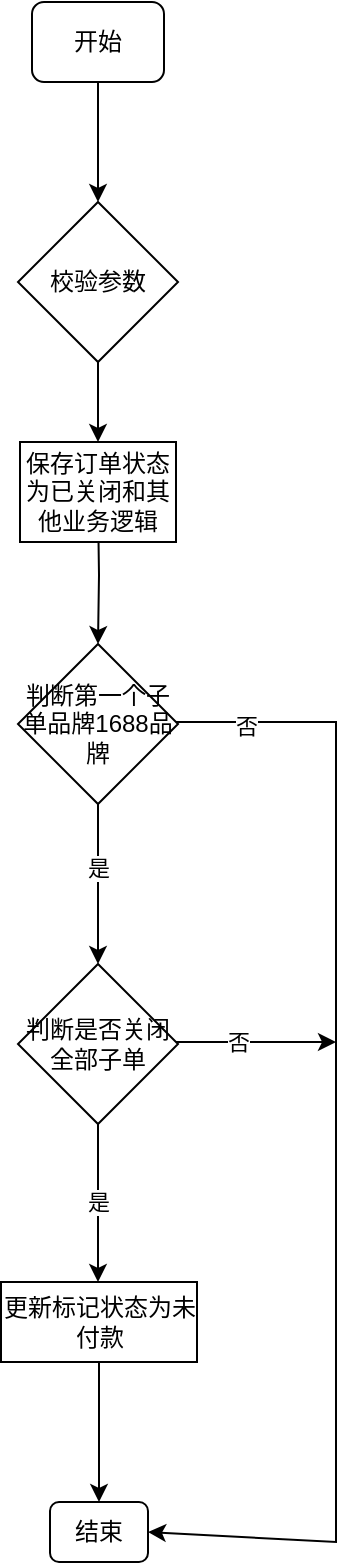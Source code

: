 <mxfile version="22.1.5" type="github">
  <diagram name="第 1 页" id="w4uAbtP3usEqgWqb5Ate">
    <mxGraphModel dx="1114" dy="570" grid="1" gridSize="10" guides="1" tooltips="1" connect="1" arrows="1" fold="1" page="1" pageScale="1" pageWidth="827" pageHeight="1169" math="0" shadow="0">
      <root>
        <mxCell id="0" />
        <mxCell id="1" parent="0" />
        <mxCell id="p0QRIdlZLyWrfr8-W0Tb-1" value="开始" style="rounded=1;whiteSpace=wrap;html=1;" vertex="1" parent="1">
          <mxGeometry x="368" y="30" width="66" height="40" as="geometry" />
        </mxCell>
        <mxCell id="p0QRIdlZLyWrfr8-W0Tb-6" value="" style="edgeStyle=orthogonalEdgeStyle;rounded=0;orthogonalLoop=1;jettySize=auto;html=1;" edge="1" parent="1" target="p0QRIdlZLyWrfr8-W0Tb-5">
          <mxGeometry relative="1" as="geometry">
            <mxPoint x="401" y="281" as="sourcePoint" />
          </mxGeometry>
        </mxCell>
        <mxCell id="p0QRIdlZLyWrfr8-W0Tb-16" value="" style="edgeStyle=orthogonalEdgeStyle;rounded=0;orthogonalLoop=1;jettySize=auto;html=1;" edge="1" parent="1" source="p0QRIdlZLyWrfr8-W0Tb-3" target="p0QRIdlZLyWrfr8-W0Tb-15">
          <mxGeometry relative="1" as="geometry" />
        </mxCell>
        <mxCell id="p0QRIdlZLyWrfr8-W0Tb-3" value="校验参数" style="rhombus;whiteSpace=wrap;html=1;" vertex="1" parent="1">
          <mxGeometry x="361" y="130" width="80" height="80" as="geometry" />
        </mxCell>
        <mxCell id="p0QRIdlZLyWrfr8-W0Tb-4" value="" style="endArrow=classic;html=1;rounded=0;entryX=0.5;entryY=0;entryDx=0;entryDy=0;exitX=0.5;exitY=1;exitDx=0;exitDy=0;" edge="1" parent="1" source="p0QRIdlZLyWrfr8-W0Tb-1" target="p0QRIdlZLyWrfr8-W0Tb-3">
          <mxGeometry width="50" height="50" relative="1" as="geometry">
            <mxPoint x="410" y="90" as="sourcePoint" />
            <mxPoint x="460" y="40" as="targetPoint" />
          </mxGeometry>
        </mxCell>
        <mxCell id="p0QRIdlZLyWrfr8-W0Tb-10" value="" style="edgeStyle=orthogonalEdgeStyle;rounded=0;orthogonalLoop=1;jettySize=auto;html=1;" edge="1" parent="1" source="p0QRIdlZLyWrfr8-W0Tb-5" target="p0QRIdlZLyWrfr8-W0Tb-9">
          <mxGeometry relative="1" as="geometry" />
        </mxCell>
        <mxCell id="p0QRIdlZLyWrfr8-W0Tb-11" value="是" style="edgeLabel;html=1;align=center;verticalAlign=middle;resizable=0;points=[];" vertex="1" connectable="0" parent="p0QRIdlZLyWrfr8-W0Tb-10">
          <mxGeometry x="-0.2" y="-3" relative="1" as="geometry">
            <mxPoint x="3" as="offset" />
          </mxGeometry>
        </mxCell>
        <mxCell id="p0QRIdlZLyWrfr8-W0Tb-5" value="判断第一个子单品牌1688品牌" style="rhombus;whiteSpace=wrap;html=1;" vertex="1" parent="1">
          <mxGeometry x="361" y="351" width="80" height="80" as="geometry" />
        </mxCell>
        <mxCell id="p0QRIdlZLyWrfr8-W0Tb-9" value="判断是否关闭全部子单" style="rhombus;whiteSpace=wrap;html=1;" vertex="1" parent="1">
          <mxGeometry x="361" y="511" width="80" height="80" as="geometry" />
        </mxCell>
        <mxCell id="p0QRIdlZLyWrfr8-W0Tb-12" value="" style="endArrow=classic;html=1;rounded=0;exitX=0.5;exitY=1;exitDx=0;exitDy=0;" edge="1" parent="1" source="p0QRIdlZLyWrfr8-W0Tb-9">
          <mxGeometry width="50" height="50" relative="1" as="geometry">
            <mxPoint x="410" y="661" as="sourcePoint" />
            <mxPoint x="401" y="670" as="targetPoint" />
          </mxGeometry>
        </mxCell>
        <mxCell id="p0QRIdlZLyWrfr8-W0Tb-17" value="是" style="edgeLabel;html=1;align=center;verticalAlign=middle;resizable=0;points=[];" vertex="1" connectable="0" parent="p0QRIdlZLyWrfr8-W0Tb-12">
          <mxGeometry x="0.32" y="3" relative="1" as="geometry">
            <mxPoint x="-3" y="-13" as="offset" />
          </mxGeometry>
        </mxCell>
        <mxCell id="p0QRIdlZLyWrfr8-W0Tb-15" value="保存订单状态为已关闭和其他业务逻辑" style="whiteSpace=wrap;html=1;" vertex="1" parent="1">
          <mxGeometry x="362" y="250" width="78" height="50" as="geometry" />
        </mxCell>
        <mxCell id="p0QRIdlZLyWrfr8-W0Tb-24" value="" style="edgeStyle=orthogonalEdgeStyle;rounded=0;orthogonalLoop=1;jettySize=auto;html=1;" edge="1" parent="1" source="p0QRIdlZLyWrfr8-W0Tb-18">
          <mxGeometry relative="1" as="geometry">
            <mxPoint x="401.5" y="780" as="targetPoint" />
          </mxGeometry>
        </mxCell>
        <mxCell id="p0QRIdlZLyWrfr8-W0Tb-18" value="更新标记状态为未付款" style="rounded=0;whiteSpace=wrap;html=1;" vertex="1" parent="1">
          <mxGeometry x="352.5" y="670" width="98" height="40" as="geometry" />
        </mxCell>
        <mxCell id="p0QRIdlZLyWrfr8-W0Tb-19" value="" style="endArrow=classic;html=1;rounded=0;entryX=1;entryY=0.5;entryDx=0;entryDy=0;" edge="1" parent="1" target="p0QRIdlZLyWrfr8-W0Tb-25">
          <mxGeometry width="50" height="50" relative="1" as="geometry">
            <mxPoint x="440" y="390" as="sourcePoint" />
            <mxPoint x="520" y="760" as="targetPoint" />
            <Array as="points">
              <mxPoint x="520" y="390" />
              <mxPoint x="520" y="800" />
            </Array>
          </mxGeometry>
        </mxCell>
        <mxCell id="p0QRIdlZLyWrfr8-W0Tb-29" value="否" style="edgeLabel;html=1;align=center;verticalAlign=middle;resizable=0;points=[];" vertex="1" connectable="0" parent="p0QRIdlZLyWrfr8-W0Tb-19">
          <mxGeometry x="-0.88" y="-2" relative="1" as="geometry">
            <mxPoint as="offset" />
          </mxGeometry>
        </mxCell>
        <mxCell id="p0QRIdlZLyWrfr8-W0Tb-25" value="结束" style="rounded=1;whiteSpace=wrap;html=1;" vertex="1" parent="1">
          <mxGeometry x="377" y="780" width="49" height="30" as="geometry" />
        </mxCell>
        <mxCell id="p0QRIdlZLyWrfr8-W0Tb-26" value="" style="endArrow=classic;html=1;rounded=0;" edge="1" parent="1">
          <mxGeometry width="50" height="50" relative="1" as="geometry">
            <mxPoint x="440" y="550" as="sourcePoint" />
            <mxPoint x="520" y="550" as="targetPoint" />
          </mxGeometry>
        </mxCell>
        <mxCell id="p0QRIdlZLyWrfr8-W0Tb-27" value="否" style="edgeLabel;html=1;align=center;verticalAlign=middle;resizable=0;points=[];" vertex="1" connectable="0" parent="p0QRIdlZLyWrfr8-W0Tb-26">
          <mxGeometry x="-0.225" relative="1" as="geometry">
            <mxPoint as="offset" />
          </mxGeometry>
        </mxCell>
      </root>
    </mxGraphModel>
  </diagram>
</mxfile>
